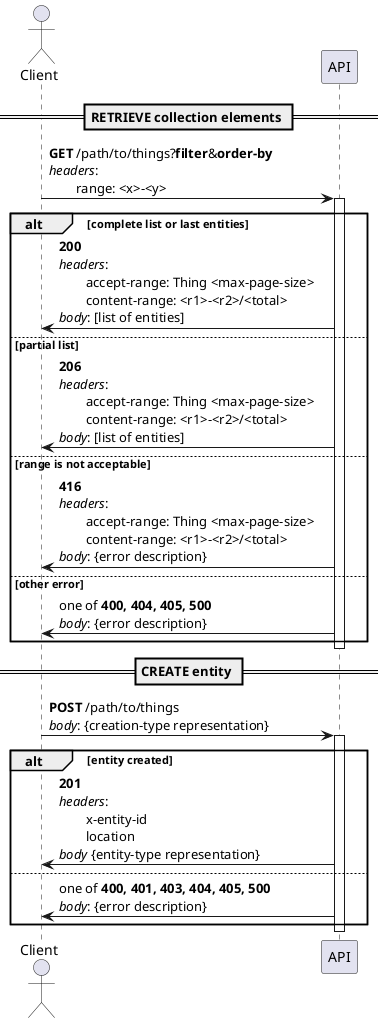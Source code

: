 @startuml
actor Client as client
participant "API" as api

==  RETRIEVE collection elements ==

client -> api: <b>GET</b> /path/to/things?<b>filter</b>&<b>order-by</b>\
        \n<i>headers</i>: \n\trange: <x>-<y>
activate api
    alt complete list or last entities
        client <- api: <b>200</b>\
            \n<i>headers</i>: \n\taccept-range: Thing <max-page-size> \n\tcontent-range: <r1>-<r2>/<total>\
            \n<i>body</i>: [list of entities]
    else partial list
        client <- api: <b>206</b>\
            \n<i>headers</i>: \n\taccept-range: Thing <max-page-size> \n\tcontent-range: <r1>-<r2>/<total>\
            \n<i>body</i>: [list of entities]
    else range is not acceptable
        client <- api: <b>416</b>\
            \n<i>headers</i>: \n\taccept-range: Thing <max-page-size> \n\tcontent-range: <r1>-<r2>/<total>\
            \n<i>body</i>: {error description}
    else other error
        client <- api: one of <b>400, 404, 405, 500</b>\
                \n<i>body</i>: {error description}
    end
deactivate api

== CREATE entity ==

client -> api: <b>POST</b> /path/to/things\
    \n<i>body</i>: {creation-type representation}
activate api
    alt entity created
        client <- api: <b>201</b> \
            \n<i>headers</i>: \n\tx-entity-id \n\tlocation \
            \n<i>body</i> {entity-type representation}
    else
        client <- api: one of <b>400, 401, 403, 404, 405, 500</b>\
                \n<i>body</i>: {error description}
    end
deactivate api


@enduml